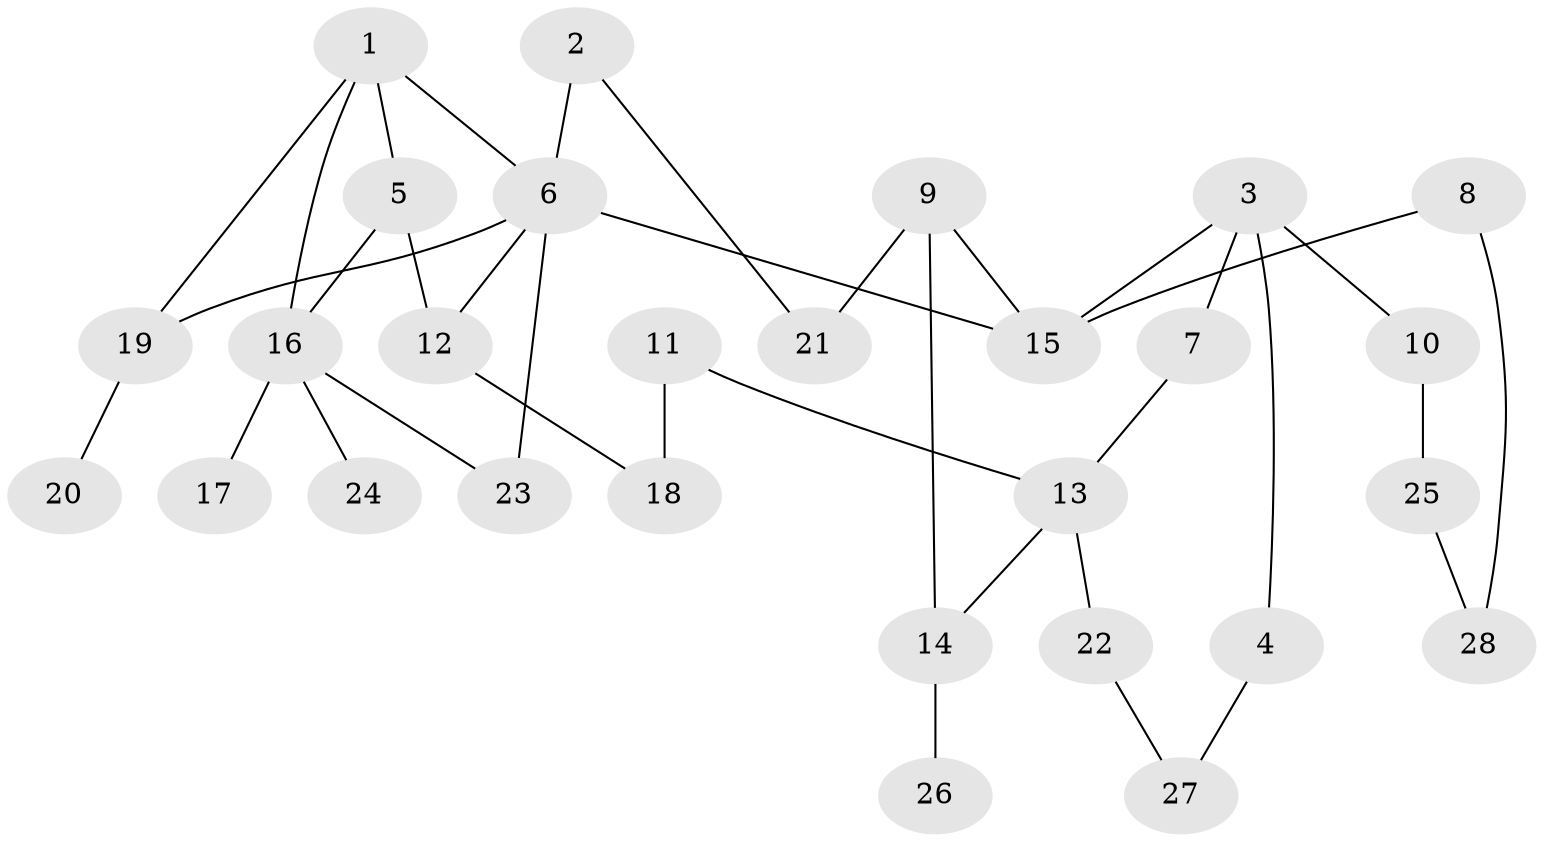 // original degree distribution, {3: 0.2545454545454545, 5: 0.05454545454545454, 4: 0.09090909090909091, 2: 0.2, 6: 0.01818181818181818, 1: 0.38181818181818183}
// Generated by graph-tools (version 1.1) at 2025/36/03/04/25 23:36:08]
// undirected, 28 vertices, 36 edges
graph export_dot {
  node [color=gray90,style=filled];
  1;
  2;
  3;
  4;
  5;
  6;
  7;
  8;
  9;
  10;
  11;
  12;
  13;
  14;
  15;
  16;
  17;
  18;
  19;
  20;
  21;
  22;
  23;
  24;
  25;
  26;
  27;
  28;
  1 -- 5 [weight=1.0];
  1 -- 6 [weight=1.0];
  1 -- 16 [weight=1.0];
  1 -- 19 [weight=1.0];
  2 -- 6 [weight=1.0];
  2 -- 21 [weight=1.0];
  3 -- 4 [weight=1.0];
  3 -- 7 [weight=1.0];
  3 -- 10 [weight=1.0];
  3 -- 15 [weight=1.0];
  4 -- 27 [weight=1.0];
  5 -- 12 [weight=1.0];
  5 -- 16 [weight=1.0];
  6 -- 12 [weight=1.0];
  6 -- 15 [weight=1.0];
  6 -- 19 [weight=1.0];
  6 -- 23 [weight=1.0];
  7 -- 13 [weight=1.0];
  8 -- 15 [weight=1.0];
  8 -- 28 [weight=1.0];
  9 -- 14 [weight=1.0];
  9 -- 15 [weight=1.0];
  9 -- 21 [weight=1.0];
  10 -- 25 [weight=1.0];
  11 -- 13 [weight=1.0];
  11 -- 18 [weight=1.0];
  12 -- 18 [weight=1.0];
  13 -- 14 [weight=1.0];
  13 -- 22 [weight=1.0];
  14 -- 26 [weight=1.0];
  16 -- 17 [weight=1.0];
  16 -- 23 [weight=1.0];
  16 -- 24 [weight=1.0];
  19 -- 20 [weight=1.0];
  22 -- 27 [weight=1.0];
  25 -- 28 [weight=1.0];
}
